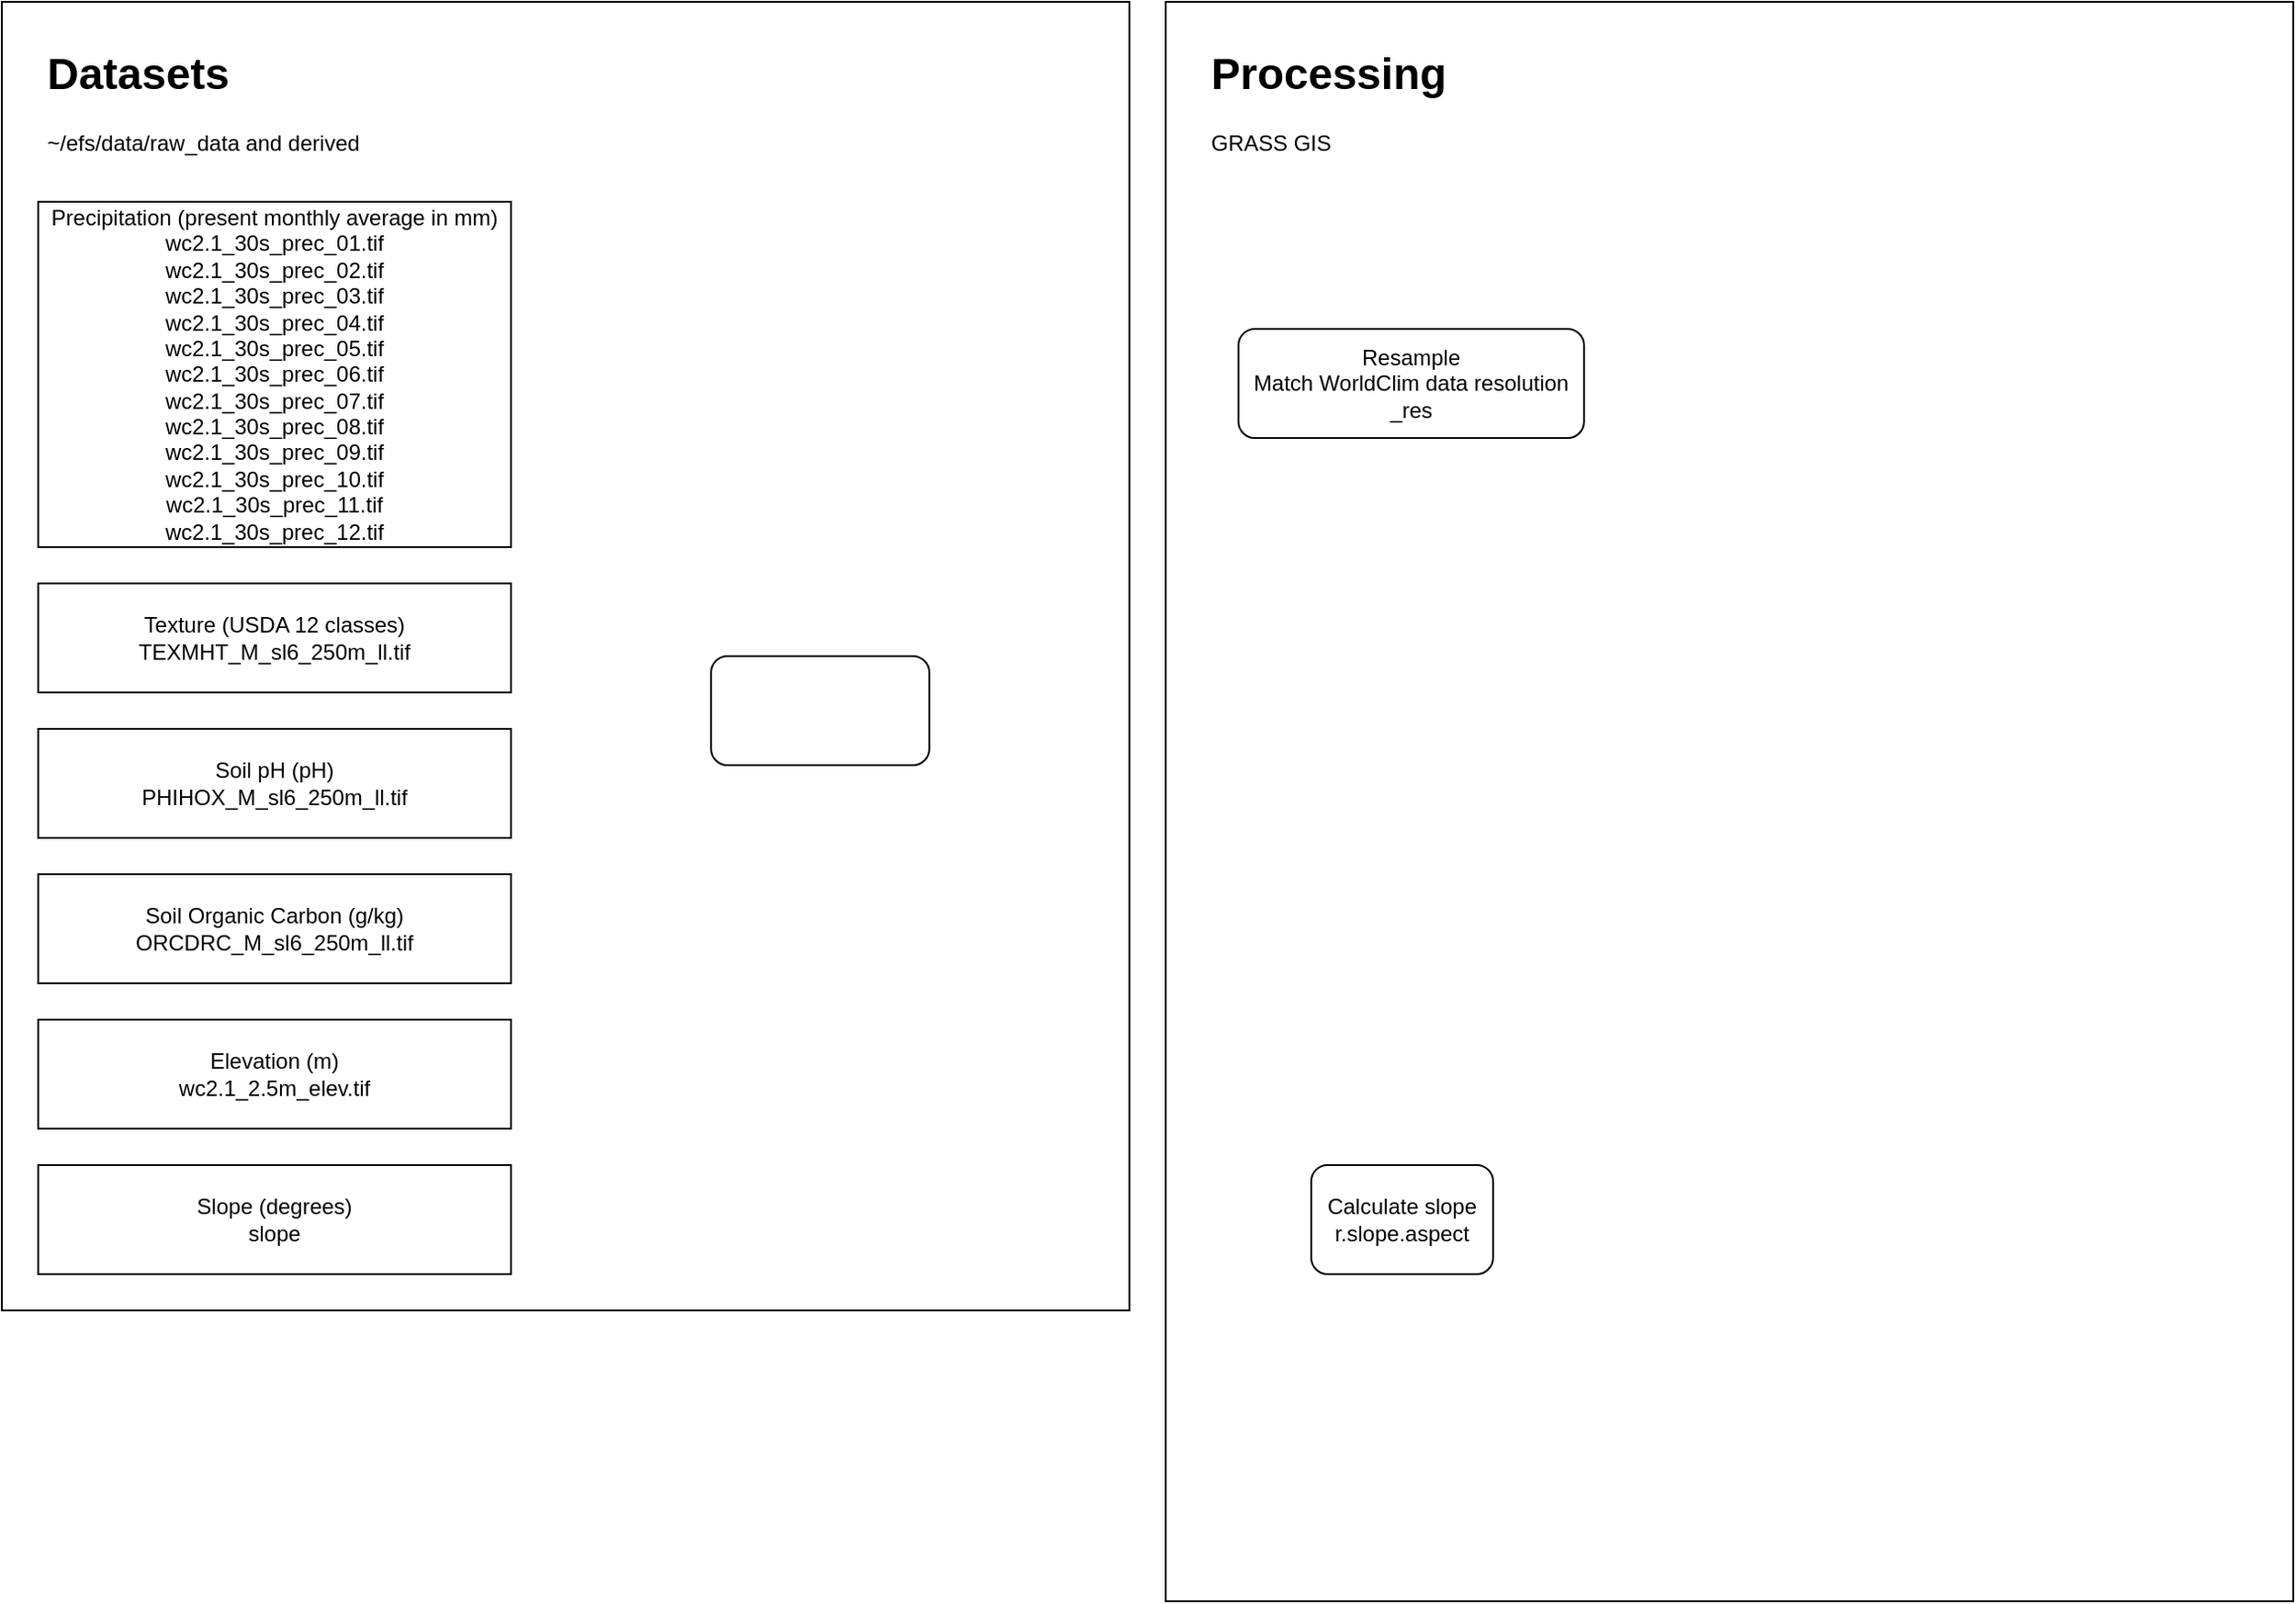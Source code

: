 <mxfile version="16.6.6" type="github">
  <diagram id="x2TIR3rb8K0Ldml0S2W9" name="Page-1">
    <mxGraphModel dx="946" dy="620" grid="1" gridSize="10" guides="1" tooltips="1" connect="1" arrows="1" fold="1" page="1" pageScale="2" pageWidth="850" pageHeight="1100" math="0" shadow="0">
      <root>
        <mxCell id="0" />
        <mxCell id="1" parent="0" />
        <mxCell id="LWzhJ8rB8lUzYYooP--Z-15" value="" style="rounded=0;whiteSpace=wrap;html=1;" vertex="1" parent="1">
          <mxGeometry x="800" y="120" width="620" height="880" as="geometry" />
        </mxCell>
        <mxCell id="LWzhJ8rB8lUzYYooP--Z-7" value="" style="rounded=0;whiteSpace=wrap;html=1;" vertex="1" parent="1">
          <mxGeometry x="160" y="120" width="620" height="720" as="geometry" />
        </mxCell>
        <mxCell id="LWzhJ8rB8lUzYYooP--Z-2" value="Precipitation (present monthly average in mm)&lt;br&gt;wc2.1_30s_prec_01.tif&lt;br&gt;wc2.1_30s_prec_02.tif&lt;br&gt;&lt;div&gt;wc2.1_30s_prec_03.tif&lt;/div&gt;&lt;div&gt;wc2.1_30s_prec_04.tif&lt;/div&gt;&lt;div&gt;wc2.1_30s_prec_05.tif&lt;/div&gt;&lt;div&gt;wc2.1_30s_prec_06.tif&lt;/div&gt;&lt;div&gt;wc2.1_30s_prec_07.tif&lt;/div&gt;&lt;div&gt;wc2.1_30s_prec_08.tif&lt;/div&gt;&lt;div&gt;wc2.1_30s_prec_09.tif&lt;/div&gt;&lt;div&gt;wc2.1_30s_prec_10.tif&lt;/div&gt;&lt;div&gt;wc2.1_30s_prec_11.tif&lt;/div&gt;&lt;div&gt;wc2.1_30s_prec_12.tif&lt;/div&gt;" style="rounded=0;whiteSpace=wrap;html=1;" vertex="1" parent="1">
          <mxGeometry x="180" y="230" width="260" height="190" as="geometry" />
        </mxCell>
        <mxCell id="LWzhJ8rB8lUzYYooP--Z-4" value="Elevation (m)&lt;br&gt;wc2.1_2.5m_elev.tif" style="rounded=0;whiteSpace=wrap;html=1;" vertex="1" parent="1">
          <mxGeometry x="180" y="680" width="260" height="60" as="geometry" />
        </mxCell>
        <mxCell id="LWzhJ8rB8lUzYYooP--Z-6" value="&lt;h1&gt;Datasets&lt;/h1&gt;&lt;p&gt;~/efs/data/raw_data and derived&lt;/p&gt;" style="text;html=1;strokeColor=none;fillColor=none;spacing=5;spacingTop=-20;whiteSpace=wrap;overflow=hidden;rounded=0;" vertex="1" parent="1">
          <mxGeometry x="180" y="140" width="190" height="70" as="geometry" />
        </mxCell>
        <mxCell id="LWzhJ8rB8lUzYYooP--Z-8" value="Texture (USDA 12 classes)&lt;br&gt;TEXMHT_M_sl6_250m_ll.tif" style="rounded=0;whiteSpace=wrap;html=1;" vertex="1" parent="1">
          <mxGeometry x="180" y="440" width="260" height="60" as="geometry" />
        </mxCell>
        <mxCell id="LWzhJ8rB8lUzYYooP--Z-9" value="Soil pH (pH)&lt;br&gt;PHIHOX_M_sl6_250m_ll.tif" style="rounded=0;whiteSpace=wrap;html=1;fontColor=#000000;" vertex="1" parent="1">
          <mxGeometry x="180" y="520" width="260" height="60" as="geometry" />
        </mxCell>
        <mxCell id="LWzhJ8rB8lUzYYooP--Z-10" value="Soil Organic Carbon (g/kg)&lt;br&gt;ORCDRC_M_sl6_250m_ll.tif" style="rounded=0;whiteSpace=wrap;html=1;fontColor=#000000;" vertex="1" parent="1">
          <mxGeometry x="180" y="600" width="260" height="60" as="geometry" />
        </mxCell>
        <mxCell id="LWzhJ8rB8lUzYYooP--Z-11" value="Slope (degrees)&lt;br&gt;slope" style="rounded=0;whiteSpace=wrap;html=1;" vertex="1" parent="1">
          <mxGeometry x="180" y="760" width="260" height="60" as="geometry" />
        </mxCell>
        <mxCell id="LWzhJ8rB8lUzYYooP--Z-12" value="Calculate slope&lt;br&gt;r.slope.aspect" style="rounded=1;whiteSpace=wrap;html=1;fontColor=#000000;" vertex="1" parent="1">
          <mxGeometry x="880" y="760" width="100" height="60" as="geometry" />
        </mxCell>
        <mxCell id="LWzhJ8rB8lUzYYooP--Z-16" value="&lt;h1&gt;Processing&lt;/h1&gt;&lt;p&gt;GRASS GIS&lt;/p&gt;" style="text;html=1;strokeColor=none;fillColor=none;spacing=5;spacingTop=-20;whiteSpace=wrap;overflow=hidden;rounded=0;" vertex="1" parent="1">
          <mxGeometry x="820" y="140" width="190" height="70" as="geometry" />
        </mxCell>
        <mxCell id="LWzhJ8rB8lUzYYooP--Z-19" value="Resample&lt;br&gt;Match WorldClim data resolution&lt;br&gt;_res" style="rounded=1;whiteSpace=wrap;html=1;fontColor=#000000;" vertex="1" parent="1">
          <mxGeometry x="840" y="300" width="190" height="60" as="geometry" />
        </mxCell>
        <mxCell id="LWzhJ8rB8lUzYYooP--Z-24" value="" style="rounded=1;whiteSpace=wrap;html=1;fontColor=#000000;" vertex="1" parent="1">
          <mxGeometry x="550" y="480" width="120" height="60" as="geometry" />
        </mxCell>
      </root>
    </mxGraphModel>
  </diagram>
</mxfile>
